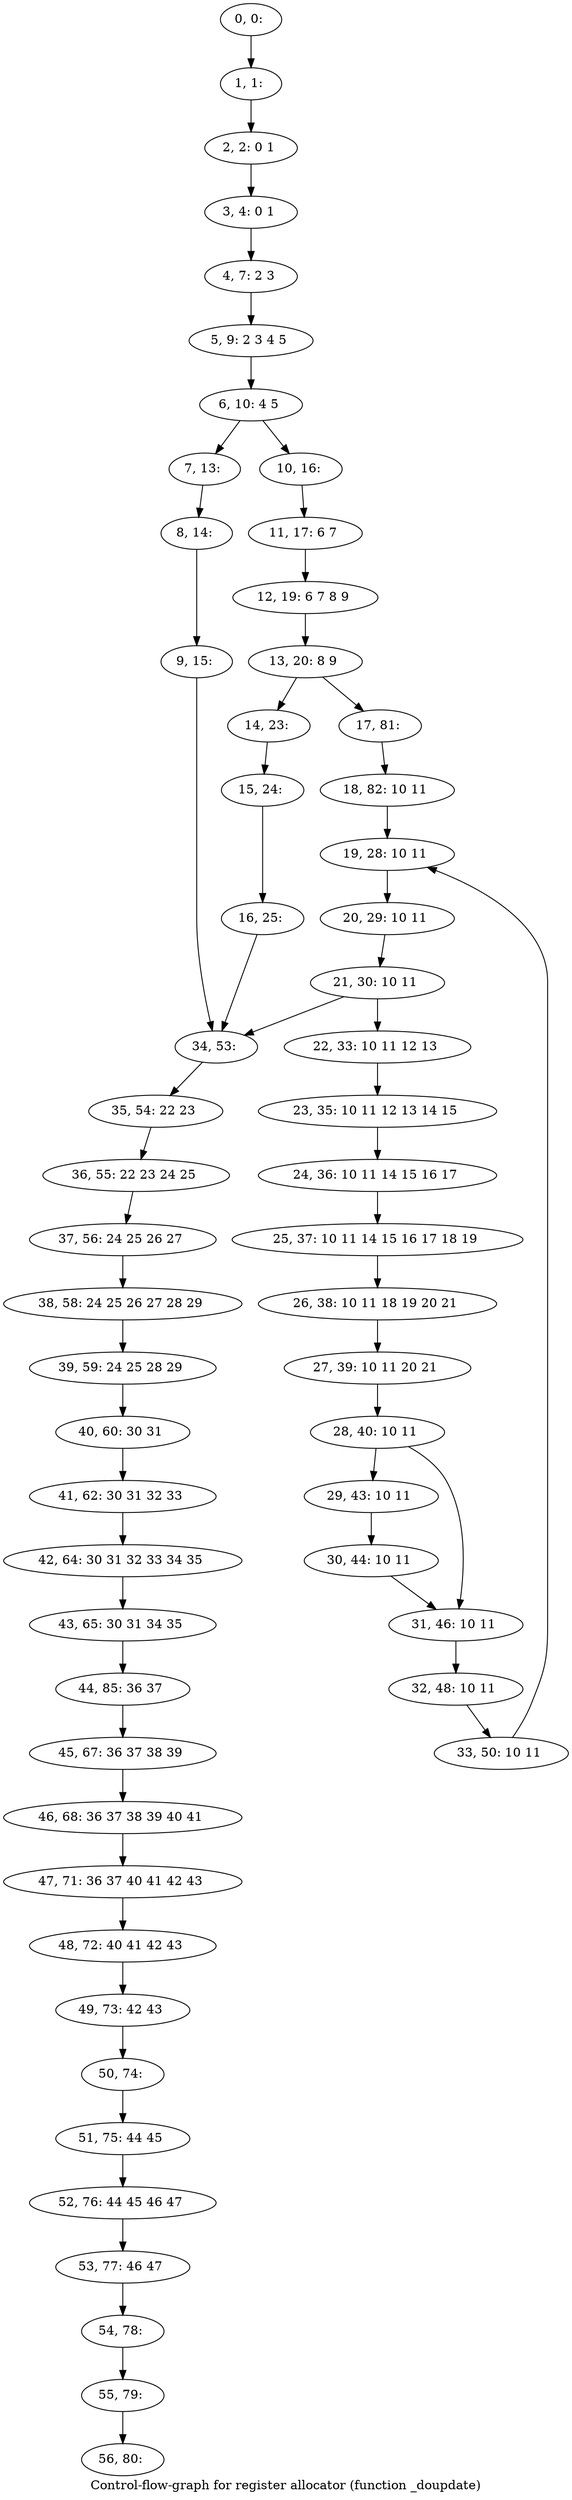 digraph G {
graph [label="Control-flow-graph for register allocator (function _doupdate)"]
0[label="0, 0: "];
1[label="1, 1: "];
2[label="2, 2: 0 1 "];
3[label="3, 4: 0 1 "];
4[label="4, 7: 2 3 "];
5[label="5, 9: 2 3 4 5 "];
6[label="6, 10: 4 5 "];
7[label="7, 13: "];
8[label="8, 14: "];
9[label="9, 15: "];
10[label="10, 16: "];
11[label="11, 17: 6 7 "];
12[label="12, 19: 6 7 8 9 "];
13[label="13, 20: 8 9 "];
14[label="14, 23: "];
15[label="15, 24: "];
16[label="16, 25: "];
17[label="17, 81: "];
18[label="18, 82: 10 11 "];
19[label="19, 28: 10 11 "];
20[label="20, 29: 10 11 "];
21[label="21, 30: 10 11 "];
22[label="22, 33: 10 11 12 13 "];
23[label="23, 35: 10 11 12 13 14 15 "];
24[label="24, 36: 10 11 14 15 16 17 "];
25[label="25, 37: 10 11 14 15 16 17 18 19 "];
26[label="26, 38: 10 11 18 19 20 21 "];
27[label="27, 39: 10 11 20 21 "];
28[label="28, 40: 10 11 "];
29[label="29, 43: 10 11 "];
30[label="30, 44: 10 11 "];
31[label="31, 46: 10 11 "];
32[label="32, 48: 10 11 "];
33[label="33, 50: 10 11 "];
34[label="34, 53: "];
35[label="35, 54: 22 23 "];
36[label="36, 55: 22 23 24 25 "];
37[label="37, 56: 24 25 26 27 "];
38[label="38, 58: 24 25 26 27 28 29 "];
39[label="39, 59: 24 25 28 29 "];
40[label="40, 60: 30 31 "];
41[label="41, 62: 30 31 32 33 "];
42[label="42, 64: 30 31 32 33 34 35 "];
43[label="43, 65: 30 31 34 35 "];
44[label="44, 85: 36 37 "];
45[label="45, 67: 36 37 38 39 "];
46[label="46, 68: 36 37 38 39 40 41 "];
47[label="47, 71: 36 37 40 41 42 43 "];
48[label="48, 72: 40 41 42 43 "];
49[label="49, 73: 42 43 "];
50[label="50, 74: "];
51[label="51, 75: 44 45 "];
52[label="52, 76: 44 45 46 47 "];
53[label="53, 77: 46 47 "];
54[label="54, 78: "];
55[label="55, 79: "];
56[label="56, 80: "];
0->1 ;
1->2 ;
2->3 ;
3->4 ;
4->5 ;
5->6 ;
6->7 ;
6->10 ;
7->8 ;
8->9 ;
9->34 ;
10->11 ;
11->12 ;
12->13 ;
13->14 ;
13->17 ;
14->15 ;
15->16 ;
16->34 ;
17->18 ;
18->19 ;
19->20 ;
20->21 ;
21->22 ;
21->34 ;
22->23 ;
23->24 ;
24->25 ;
25->26 ;
26->27 ;
27->28 ;
28->29 ;
28->31 ;
29->30 ;
30->31 ;
31->32 ;
32->33 ;
33->19 ;
34->35 ;
35->36 ;
36->37 ;
37->38 ;
38->39 ;
39->40 ;
40->41 ;
41->42 ;
42->43 ;
43->44 ;
44->45 ;
45->46 ;
46->47 ;
47->48 ;
48->49 ;
49->50 ;
50->51 ;
51->52 ;
52->53 ;
53->54 ;
54->55 ;
55->56 ;
}
